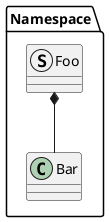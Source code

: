 {
  "sha1": "8irfznol7te0ook5yk7hl9g6xx2q9kk",
  "insertion": {
    "when": "2024-05-30T20:48:21.430Z",
    "url": "https://forum.plantuml.net/16398/structs-do-not-function-properly-within-a-namespace?show=17286#c17286",
    "user": "plantuml@gmail.com"
  }
}
@startuml
namespace Namespace {
    struct Foo {}
    class Bar {}
}
Namespace.Foo *-- Namespace.Bar
@enduml
